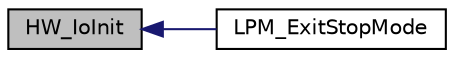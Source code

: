 digraph "HW_IoInit"
{
  edge [fontname="Helvetica",fontsize="10",labelfontname="Helvetica",labelfontsize="10"];
  node [fontname="Helvetica",fontsize="10",shape=record];
  rankdir="LR";
  Node34 [label="HW_IoInit",height=0.2,width=0.4,color="black", fillcolor="grey75", style="filled", fontcolor="black"];
  Node34 -> Node35 [dir="back",color="midnightblue",fontsize="10",style="solid"];
  Node35 [label="LPM_ExitStopMode",height=0.2,width=0.4,color="black", fillcolor="white", style="filled",URL="$hw_8c.html#a04976d6794610b55c560b434c0d08c8b",tooltip="Exists Low Power Stop Mode "];
}
